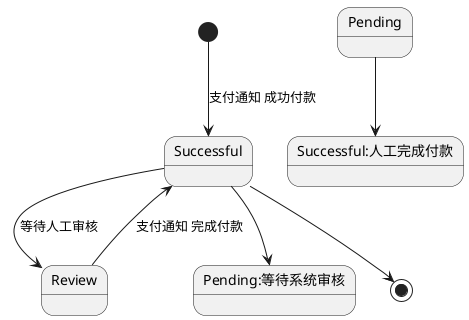 @startuml
    [*]-->Successful :支付通知 成功付款
    Successful-->Review: 等待人工审核
    Successful-->Pending:等待系统审核
    Review-->Successful:支付通知 完成付款
    Pending-->Successful:人工完成付款
    Successful -->[*]

@enduml